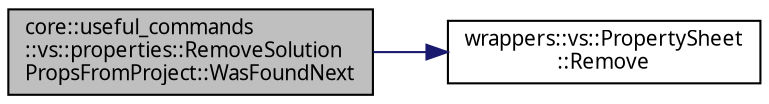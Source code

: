 digraph "core::useful_commands::vs::properties::RemoveSolutionPropsFromProject::WasFoundNext"
{
 // INTERACTIVE_SVG=YES
  edge [fontname="Verdana",fontsize="10",labelfontname="Verdana",labelfontsize="10"];
  node [fontname="Verdana",fontsize="10",shape=record];
  rankdir="LR";
  Node1 [label="core::useful_commands\l::vs::properties::RemoveSolution\lPropsFromProject::WasFoundNext",height=0.2,width=0.4,color="black", fillcolor="grey75", style="filled", fontcolor="black"];
  Node1 -> Node2 [color="midnightblue",fontsize="10",style="solid",fontname="Verdana"];
  Node2 [label="wrappers::vs::PropertySheet\l::Remove",height=0.2,width=0.4,color="black", fillcolor="white", style="filled",URL="$classwrappers_1_1vs_1_1_property_sheet.html#a0e283e019a3f0e6b90548465a6c8179f",tooltip="Описание функции см. у IPropertySheet::Remove(). "];
}
